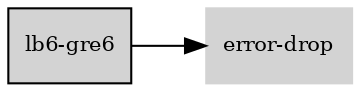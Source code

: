digraph "lb6_gre6_subgraph" {
  rankdir=LR;
  node [shape=box, style=filled, fontsize=10, color=lightgray, fontcolor=black, fillcolor=lightgray];
  "lb6-gre6" [color=black, fontcolor=black, fillcolor=lightgray];
  edge [fontsize=8];
  "lb6-gre6" -> "error-drop";
}
